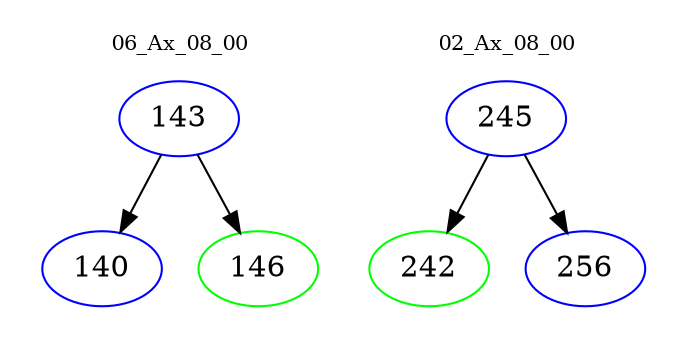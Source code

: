 digraph{
subgraph cluster_0 {
color = white
label = "06_Ax_08_00";
fontsize=10;
T0_143 [label="143", color="blue"]
T0_143 -> T0_140 [color="black"]
T0_140 [label="140", color="blue"]
T0_143 -> T0_146 [color="black"]
T0_146 [label="146", color="green"]
}
subgraph cluster_1 {
color = white
label = "02_Ax_08_00";
fontsize=10;
T1_245 [label="245", color="blue"]
T1_245 -> T1_242 [color="black"]
T1_242 [label="242", color="green"]
T1_245 -> T1_256 [color="black"]
T1_256 [label="256", color="blue"]
}
}
